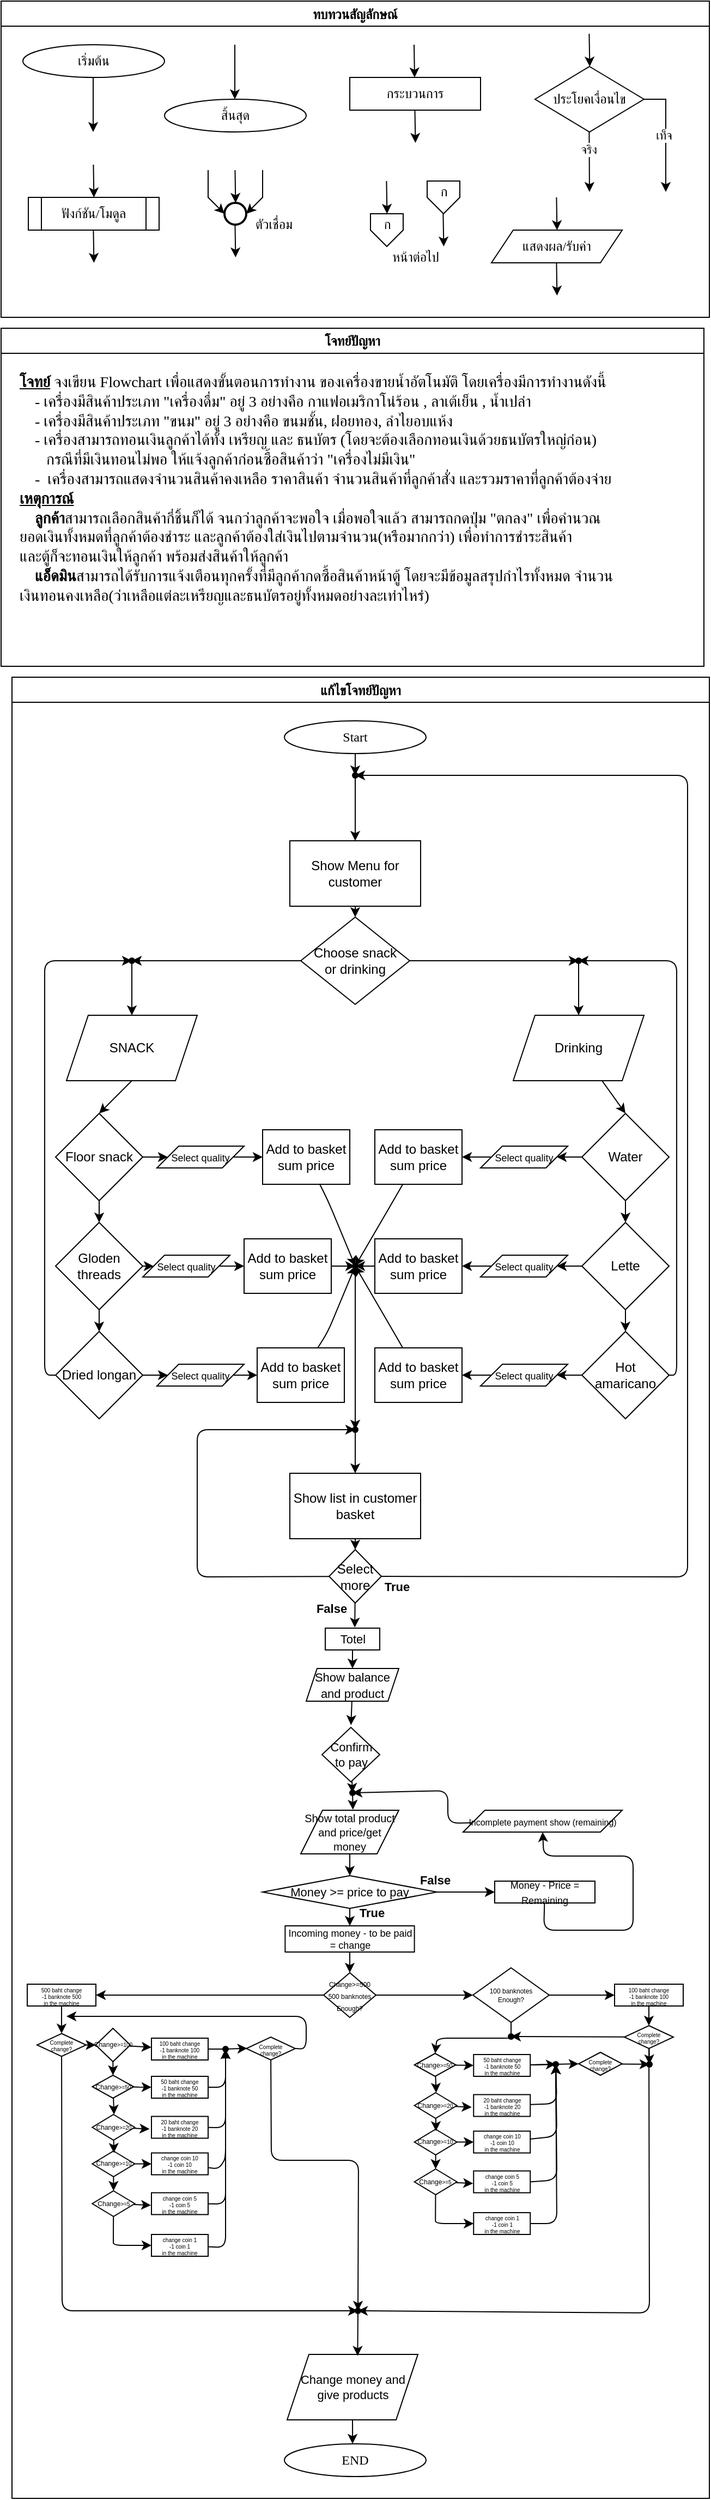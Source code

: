 <mxfile>
    <diagram id="C5RBs43oDa-KdzZeNtuy" name="Page-1">
        <mxGraphModel dx="1793" dy="653" grid="1" gridSize="10" guides="1" tooltips="1" connect="1" arrows="1" fold="1" page="1" pageScale="1" pageWidth="827" pageHeight="1169" math="0" shadow="0">
            <root>
                <mxCell id="WIyWlLk6GJQsqaUBKTNV-0"/>
                <mxCell id="WIyWlLk6GJQsqaUBKTNV-1" parent="WIyWlLk6GJQsqaUBKTNV-0"/>
                <mxCell id="M7CGMbNuYNeq0SnUNNgH-6" value="ทบทวนสัญลักษณ์" style="swimlane;fontFamily=Sarabun;fontSource=https%3A%2F%2Ffonts.googleapis.com%2Fcss%3Ffamily%3DSarabun;" parent="WIyWlLk6GJQsqaUBKTNV-1" vertex="1">
                    <mxGeometry x="-720" y="20" width="650" height="290" as="geometry"/>
                </mxCell>
                <mxCell id="M7CGMbNuYNeq0SnUNNgH-2" value="&lt;font data-font-src=&quot;https://fonts.googleapis.com/css?family=Sarabun&quot; face=&quot;Sarabun&quot;&gt;เริ่มต้น&lt;/font&gt;" style="ellipse;whiteSpace=wrap;html=1;" parent="M7CGMbNuYNeq0SnUNNgH-6" vertex="1">
                    <mxGeometry x="20" y="40" width="130" height="30" as="geometry"/>
                </mxCell>
                <mxCell id="M7CGMbNuYNeq0SnUNNgH-5" value="" style="endArrow=classic;html=1;rounded=0;" parent="M7CGMbNuYNeq0SnUNNgH-6" edge="1">
                    <mxGeometry width="50" height="50" relative="1" as="geometry">
                        <mxPoint x="84.5" y="70" as="sourcePoint"/>
                        <mxPoint x="84.5" y="120" as="targetPoint"/>
                    </mxGeometry>
                </mxCell>
                <mxCell id="M7CGMbNuYNeq0SnUNNgH-3" value="&lt;font face=&quot;Sarabun&quot;&gt;สิ้นสุด&lt;/font&gt;" style="ellipse;whiteSpace=wrap;html=1;" parent="M7CGMbNuYNeq0SnUNNgH-6" vertex="1">
                    <mxGeometry x="150" y="90" width="130" height="30" as="geometry"/>
                </mxCell>
                <mxCell id="M7CGMbNuYNeq0SnUNNgH-4" value="" style="endArrow=classic;html=1;rounded=0;" parent="M7CGMbNuYNeq0SnUNNgH-6" edge="1">
                    <mxGeometry width="50" height="50" relative="1" as="geometry">
                        <mxPoint x="214.5" y="40" as="sourcePoint"/>
                        <mxPoint x="214.5" y="90" as="targetPoint"/>
                    </mxGeometry>
                </mxCell>
                <mxCell id="mvioNwK95yMqdUQ73LqQ-0" value="กระบวนการ" style="rounded=0;whiteSpace=wrap;html=1;fontFamily=Sarabun;fontSource=https%3A%2F%2Ffonts.googleapis.com%2Fcss%3Ffamily%3DSarabun;" parent="M7CGMbNuYNeq0SnUNNgH-6" vertex="1">
                    <mxGeometry x="320" y="70" width="120" height="30" as="geometry"/>
                </mxCell>
                <mxCell id="mvioNwK95yMqdUQ73LqQ-1" value="" style="endArrow=classic;html=1;rounded=0;" parent="M7CGMbNuYNeq0SnUNNgH-6" edge="1">
                    <mxGeometry width="50" height="50" relative="1" as="geometry">
                        <mxPoint x="379" y="40" as="sourcePoint"/>
                        <mxPoint x="379.5" y="70" as="targetPoint"/>
                    </mxGeometry>
                </mxCell>
                <mxCell id="mvioNwK95yMqdUQ73LqQ-2" value="" style="endArrow=classic;html=1;rounded=0;" parent="M7CGMbNuYNeq0SnUNNgH-6" edge="1">
                    <mxGeometry width="50" height="50" relative="1" as="geometry">
                        <mxPoint x="379.75" y="100" as="sourcePoint"/>
                        <mxPoint x="380.25" y="130" as="targetPoint"/>
                    </mxGeometry>
                </mxCell>
                <mxCell id="mvioNwK95yMqdUQ73LqQ-3" value="ประโยคเงื่อนไข" style="rhombus;whiteSpace=wrap;html=1;fontFamily=Sarabun;fontSource=https%3A%2F%2Ffonts.googleapis.com%2Fcss%3Ffamily%3DSarabun;" parent="M7CGMbNuYNeq0SnUNNgH-6" vertex="1">
                    <mxGeometry x="490" y="60" width="100" height="60" as="geometry"/>
                </mxCell>
                <mxCell id="mvioNwK95yMqdUQ73LqQ-4" value="" style="endArrow=classic;html=1;rounded=0;" parent="M7CGMbNuYNeq0SnUNNgH-6" edge="1">
                    <mxGeometry width="50" height="50" relative="1" as="geometry">
                        <mxPoint x="539.71" y="30" as="sourcePoint"/>
                        <mxPoint x="540.21" y="60" as="targetPoint"/>
                    </mxGeometry>
                </mxCell>
                <mxCell id="mvioNwK95yMqdUQ73LqQ-5" value="" style="endArrow=classic;html=1;rounded=0;" parent="M7CGMbNuYNeq0SnUNNgH-6" edge="1">
                    <mxGeometry width="50" height="50" relative="1" as="geometry">
                        <mxPoint x="539.71" y="120" as="sourcePoint"/>
                        <mxPoint x="540" y="175" as="targetPoint"/>
                    </mxGeometry>
                </mxCell>
                <mxCell id="mvioNwK95yMqdUQ73LqQ-7" value="จริง" style="edgeLabel;html=1;align=center;verticalAlign=middle;resizable=0;points=[];fontFamily=Sarabun;fontSource=https%3A%2F%2Ffonts.googleapis.com%2Fcss%3Ffamily%3DSarabun;" parent="mvioNwK95yMqdUQ73LqQ-5" vertex="1" connectable="0">
                    <mxGeometry x="-0.414" y="-1" relative="1" as="geometry">
                        <mxPoint as="offset"/>
                    </mxGeometry>
                </mxCell>
                <mxCell id="mvioNwK95yMqdUQ73LqQ-6" value="" style="endArrow=classic;html=1;rounded=0;exitX=1;exitY=0.5;exitDx=0;exitDy=0;" parent="M7CGMbNuYNeq0SnUNNgH-6" source="mvioNwK95yMqdUQ73LqQ-3" edge="1">
                    <mxGeometry width="50" height="50" relative="1" as="geometry">
                        <mxPoint x="620" y="95" as="sourcePoint"/>
                        <mxPoint x="610" y="175" as="targetPoint"/>
                        <Array as="points">
                            <mxPoint x="610" y="90"/>
                        </Array>
                    </mxGeometry>
                </mxCell>
                <mxCell id="mvioNwK95yMqdUQ73LqQ-8" value="&lt;font data-font-src=&quot;https://fonts.googleapis.com/css?family=Sarabun&quot; face=&quot;Sarabun&quot;&gt;เท็จ&lt;/font&gt;" style="edgeLabel;html=1;align=center;verticalAlign=middle;resizable=0;points=[];" parent="mvioNwK95yMqdUQ73LqQ-6" vertex="1" connectable="0">
                    <mxGeometry x="-0.002" y="-2" relative="1" as="geometry">
                        <mxPoint as="offset"/>
                    </mxGeometry>
                </mxCell>
                <mxCell id="mvioNwK95yMqdUQ73LqQ-9" value="&lt;font data-font-src=&quot;https://fonts.googleapis.com/css?family=Sarabun&quot; face=&quot;Sarabun&quot;&gt;ฟังก์ชัน/โมดูล&lt;/font&gt;" style="shape=process;whiteSpace=wrap;html=1;backgroundOutline=1;" parent="M7CGMbNuYNeq0SnUNNgH-6" vertex="1">
                    <mxGeometry x="25" y="180" width="120" height="30" as="geometry"/>
                </mxCell>
                <mxCell id="mvioNwK95yMqdUQ73LqQ-11" value="" style="endArrow=classic;html=1;rounded=0;" parent="M7CGMbNuYNeq0SnUNNgH-6" edge="1">
                    <mxGeometry width="50" height="50" relative="1" as="geometry">
                        <mxPoint x="84.71" y="150" as="sourcePoint"/>
                        <mxPoint x="85.21" y="180" as="targetPoint"/>
                    </mxGeometry>
                </mxCell>
                <mxCell id="mvioNwK95yMqdUQ73LqQ-12" value="" style="endArrow=classic;html=1;rounded=0;" parent="M7CGMbNuYNeq0SnUNNgH-6" edge="1">
                    <mxGeometry width="50" height="50" relative="1" as="geometry">
                        <mxPoint x="84.71" y="210" as="sourcePoint"/>
                        <mxPoint x="85.21" y="240" as="targetPoint"/>
                    </mxGeometry>
                </mxCell>
                <mxCell id="mvioNwK95yMqdUQ73LqQ-13" value="" style="strokeWidth=2;html=1;shape=mxgraph.flowchart.start_2;whiteSpace=wrap;" parent="M7CGMbNuYNeq0SnUNNgH-6" vertex="1">
                    <mxGeometry x="205" y="185" width="20" height="20" as="geometry"/>
                </mxCell>
                <mxCell id="mvioNwK95yMqdUQ73LqQ-16" value="" style="endArrow=classic;html=1;rounded=0;" parent="M7CGMbNuYNeq0SnUNNgH-6" edge="1">
                    <mxGeometry width="50" height="50" relative="1" as="geometry">
                        <mxPoint x="214.71" y="155" as="sourcePoint"/>
                        <mxPoint x="215.21" y="185" as="targetPoint"/>
                    </mxGeometry>
                </mxCell>
                <mxCell id="mvioNwK95yMqdUQ73LqQ-17" value="" style="endArrow=classic;html=1;rounded=0;entryX=0;entryY=0.5;entryDx=0;entryDy=0;entryPerimeter=0;" parent="M7CGMbNuYNeq0SnUNNgH-6" target="mvioNwK95yMqdUQ73LqQ-13" edge="1">
                    <mxGeometry width="50" height="50" relative="1" as="geometry">
                        <mxPoint x="190.0" y="155" as="sourcePoint"/>
                        <mxPoint x="190.5" y="185" as="targetPoint"/>
                        <Array as="points">
                            <mxPoint x="190" y="180"/>
                        </Array>
                    </mxGeometry>
                </mxCell>
                <mxCell id="mvioNwK95yMqdUQ73LqQ-18" value="" style="endArrow=classic;html=1;rounded=0;entryX=1;entryY=0.5;entryDx=0;entryDy=0;entryPerimeter=0;" parent="M7CGMbNuYNeq0SnUNNgH-6" target="mvioNwK95yMqdUQ73LqQ-13" edge="1">
                    <mxGeometry width="50" height="50" relative="1" as="geometry">
                        <mxPoint x="240.0" y="155" as="sourcePoint"/>
                        <mxPoint x="240.5" y="185" as="targetPoint"/>
                        <Array as="points">
                            <mxPoint x="240" y="180"/>
                        </Array>
                    </mxGeometry>
                </mxCell>
                <mxCell id="mvioNwK95yMqdUQ73LqQ-19" value="" style="endArrow=classic;html=1;rounded=0;" parent="M7CGMbNuYNeq0SnUNNgH-6" edge="1">
                    <mxGeometry width="50" height="50" relative="1" as="geometry">
                        <mxPoint x="214.71" y="205" as="sourcePoint"/>
                        <mxPoint x="215.21" y="235" as="targetPoint"/>
                    </mxGeometry>
                </mxCell>
                <mxCell id="mvioNwK95yMqdUQ73LqQ-20" value="&lt;font data-font-src=&quot;https://fonts.googleapis.com/css?family=Sarabun&quot; face=&quot;Sarabun&quot;&gt;ตัวเชื่อม&lt;/font&gt;" style="text;html=1;align=center;verticalAlign=middle;resizable=0;points=[];autosize=1;strokeColor=none;fillColor=none;" parent="M7CGMbNuYNeq0SnUNNgH-6" vertex="1">
                    <mxGeometry x="220" y="190" width="60" height="30" as="geometry"/>
                </mxCell>
                <mxCell id="mvioNwK95yMqdUQ73LqQ-25" value="" style="endArrow=classic;html=1;rounded=0;" parent="M7CGMbNuYNeq0SnUNNgH-6" edge="1">
                    <mxGeometry width="50" height="50" relative="1" as="geometry">
                        <mxPoint x="353.71" y="165" as="sourcePoint"/>
                        <mxPoint x="354.21" y="195" as="targetPoint"/>
                    </mxGeometry>
                </mxCell>
                <mxCell id="mvioNwK95yMqdUQ73LqQ-21" value="" style="verticalLabelPosition=bottom;verticalAlign=top;html=1;shape=offPageConnector;rounded=0;size=0.5;" parent="M7CGMbNuYNeq0SnUNNgH-6" vertex="1">
                    <mxGeometry x="339" y="195" width="30" height="30" as="geometry"/>
                </mxCell>
                <mxCell id="mvioNwK95yMqdUQ73LqQ-26" value="" style="endArrow=classic;html=1;rounded=0;" parent="M7CGMbNuYNeq0SnUNNgH-6" edge="1">
                    <mxGeometry width="50" height="50" relative="1" as="geometry">
                        <mxPoint x="405.71" y="195" as="sourcePoint"/>
                        <mxPoint x="406.21" y="225" as="targetPoint"/>
                    </mxGeometry>
                </mxCell>
                <mxCell id="mvioNwK95yMqdUQ73LqQ-27" value="" style="verticalLabelPosition=bottom;verticalAlign=top;html=1;shape=offPageConnector;rounded=0;size=0.5;" parent="M7CGMbNuYNeq0SnUNNgH-6" vertex="1">
                    <mxGeometry x="391" y="165" width="30" height="30" as="geometry"/>
                </mxCell>
                <mxCell id="mvioNwK95yMqdUQ73LqQ-28" value="หน้าต่อไป" style="text;html=1;align=center;verticalAlign=middle;resizable=0;points=[];autosize=1;strokeColor=none;fillColor=none;fontFamily=Sarabun;fontSource=https%3A%2F%2Ffonts.googleapis.com%2Fcss%3Ffamily%3DSarabun;" parent="M7CGMbNuYNeq0SnUNNgH-6" vertex="1">
                    <mxGeometry x="345" y="220" width="70" height="30" as="geometry"/>
                </mxCell>
                <mxCell id="mvioNwK95yMqdUQ73LqQ-29" value="ก" style="text;html=1;align=center;verticalAlign=middle;resizable=0;points=[];autosize=1;strokeColor=none;fillColor=none;fontFamily=Sarabun;fontSource=https%3A%2F%2Ffonts.googleapis.com%2Fcss%3Ffamily%3DSarabun;" parent="M7CGMbNuYNeq0SnUNNgH-6" vertex="1">
                    <mxGeometry x="339" y="190" width="30" height="30" as="geometry"/>
                </mxCell>
                <mxCell id="mvioNwK95yMqdUQ73LqQ-30" value="ก" style="text;html=1;align=center;verticalAlign=middle;resizable=0;points=[];autosize=1;strokeColor=none;fillColor=none;fontFamily=Sarabun;fontSource=https%3A%2F%2Ffonts.googleapis.com%2Fcss%3Ffamily%3DSarabun;" parent="M7CGMbNuYNeq0SnUNNgH-6" vertex="1">
                    <mxGeometry x="391" y="160" width="30" height="30" as="geometry"/>
                </mxCell>
                <mxCell id="mvioNwK95yMqdUQ73LqQ-32" value="แสดงผล/รับค่า" style="shape=parallelogram;perimeter=parallelogramPerimeter;whiteSpace=wrap;html=1;fixedSize=1;fontFamily=Sarabun;fontSource=https%3A%2F%2Ffonts.googleapis.com%2Fcss%3Ffamily%3DSarabun;" parent="M7CGMbNuYNeq0SnUNNgH-6" vertex="1">
                    <mxGeometry x="450" y="210" width="120" height="30" as="geometry"/>
                </mxCell>
                <mxCell id="mvioNwK95yMqdUQ73LqQ-33" value="" style="endArrow=classic;html=1;rounded=0;" parent="M7CGMbNuYNeq0SnUNNgH-6" edge="1">
                    <mxGeometry width="50" height="50" relative="1" as="geometry">
                        <mxPoint x="509.71" y="180" as="sourcePoint"/>
                        <mxPoint x="510.21" y="210" as="targetPoint"/>
                    </mxGeometry>
                </mxCell>
                <mxCell id="mvioNwK95yMqdUQ73LqQ-34" value="" style="endArrow=classic;html=1;rounded=0;" parent="M7CGMbNuYNeq0SnUNNgH-6" edge="1">
                    <mxGeometry width="50" height="50" relative="1" as="geometry">
                        <mxPoint x="509.71" y="240" as="sourcePoint"/>
                        <mxPoint x="510.21" y="270" as="targetPoint"/>
                    </mxGeometry>
                </mxCell>
                <mxCell id="mvioNwK95yMqdUQ73LqQ-36" value="แก้ไขโจทย์ปัญหา" style="swimlane;fontFamily=Sarabun;fontSource=https%3A%2F%2Ffonts.googleapis.com%2Fcss%3Ffamily%3DSarabun;" parent="WIyWlLk6GJQsqaUBKTNV-1" vertex="1">
                    <mxGeometry x="-710" y="640" width="640" height="1670" as="geometry">
                        <mxRectangle x="-715" y="650" width="120" height="30" as="alternateBounds"/>
                    </mxGeometry>
                </mxCell>
                <mxCell id="313" style="edgeStyle=none;html=1;fontSize=9;" edge="1" parent="mvioNwK95yMqdUQ73LqQ-36" source="mvioNwK95yMqdUQ73LqQ-35" target="312">
                    <mxGeometry relative="1" as="geometry"/>
                </mxCell>
                <mxCell id="mvioNwK95yMqdUQ73LqQ-35" value="&lt;font data-font-src=&quot;https://fonts.googleapis.com/css?family=Sarabun&quot; face=&quot;Sarabun&quot;&gt;Start&lt;/font&gt;" style="ellipse;whiteSpace=wrap;html=1;" parent="mvioNwK95yMqdUQ73LqQ-36" vertex="1">
                    <mxGeometry x="250" y="40" width="130" height="30" as="geometry"/>
                </mxCell>
                <mxCell id="mvioNwK95yMqdUQ73LqQ-69" value="&lt;font face=&quot;Sarabun&quot;&gt;END&lt;/font&gt;" style="ellipse;whiteSpace=wrap;html=1;" parent="mvioNwK95yMqdUQ73LqQ-36" vertex="1">
                    <mxGeometry x="250" y="1620" width="130" height="30" as="geometry"/>
                </mxCell>
                <mxCell id="23" style="edgeStyle=none;html=1;" parent="mvioNwK95yMqdUQ73LqQ-36" source="0" target="13" edge="1">
                    <mxGeometry relative="1" as="geometry"/>
                </mxCell>
                <mxCell id="0" value="Choose snack&lt;br&gt;or drinking" style="rhombus;whiteSpace=wrap;html=1;" parent="mvioNwK95yMqdUQ73LqQ-36" vertex="1">
                    <mxGeometry x="265" y="220" width="100" height="80" as="geometry"/>
                </mxCell>
                <mxCell id="32" style="edgeStyle=none;html=1;exitX=0.5;exitY=1;exitDx=0;exitDy=0;entryX=0.5;entryY=0;entryDx=0;entryDy=0;" parent="mvioNwK95yMqdUQ73LqQ-36" source="1" target="6" edge="1">
                    <mxGeometry relative="1" as="geometry"/>
                </mxCell>
                <mxCell id="1" value="SNACK" style="shape=parallelogram;perimeter=parallelogramPerimeter;whiteSpace=wrap;html=1;fixedSize=1;" parent="mvioNwK95yMqdUQ73LqQ-36" vertex="1">
                    <mxGeometry x="50" y="310" width="120" height="60" as="geometry"/>
                </mxCell>
                <mxCell id="30" style="edgeStyle=none;html=1;exitX=0.5;exitY=1;exitDx=0;exitDy=0;entryX=0.5;entryY=0;entryDx=0;entryDy=0;" parent="mvioNwK95yMqdUQ73LqQ-36" source="2" target="0" edge="1">
                    <mxGeometry relative="1" as="geometry"/>
                </mxCell>
                <mxCell id="2" value="Show Menu for&lt;br&gt;customer" style="rounded=0;whiteSpace=wrap;html=1;" parent="mvioNwK95yMqdUQ73LqQ-36" vertex="1">
                    <mxGeometry x="255" y="150" width="120" height="60" as="geometry"/>
                </mxCell>
                <mxCell id="67" style="edgeStyle=none;html=1;entryX=0.5;entryY=0;entryDx=0;entryDy=0;" edge="1" parent="mvioNwK95yMqdUQ73LqQ-36" source="3" target="7">
                    <mxGeometry relative="1" as="geometry"/>
                </mxCell>
                <mxCell id="3" value="Drinking" style="shape=parallelogram;perimeter=parallelogramPerimeter;whiteSpace=wrap;html=1;fixedSize=1;" parent="mvioNwK95yMqdUQ73LqQ-36" vertex="1">
                    <mxGeometry x="460" y="310" width="120" height="60" as="geometry"/>
                </mxCell>
                <mxCell id="33" style="edgeStyle=none;html=1;exitX=0.5;exitY=1;exitDx=0;exitDy=0;entryX=0.5;entryY=0;entryDx=0;entryDy=0;" parent="mvioNwK95yMqdUQ73LqQ-36" source="6" target="5" edge="1">
                    <mxGeometry relative="1" as="geometry"/>
                </mxCell>
                <mxCell id="78" style="edgeStyle=none;html=1;entryX=0;entryY=0.5;entryDx=0;entryDy=0;" edge="1" parent="mvioNwK95yMqdUQ73LqQ-36" source="6" target="72">
                    <mxGeometry relative="1" as="geometry"/>
                </mxCell>
                <mxCell id="6" value="Floor snack" style="rhombus;whiteSpace=wrap;html=1;" parent="mvioNwK95yMqdUQ73LqQ-36" vertex="1">
                    <mxGeometry x="40" y="400" width="80" height="80" as="geometry"/>
                </mxCell>
                <mxCell id="34" style="edgeStyle=none;html=1;exitX=0.5;exitY=1;exitDx=0;exitDy=0;entryX=0.5;entryY=0;entryDx=0;entryDy=0;" parent="mvioNwK95yMqdUQ73LqQ-36" source="5" target="4" edge="1">
                    <mxGeometry relative="1" as="geometry"/>
                </mxCell>
                <mxCell id="80" style="edgeStyle=none;html=1;entryX=0;entryY=0.5;entryDx=0;entryDy=0;" edge="1" parent="mvioNwK95yMqdUQ73LqQ-36" source="5" target="74">
                    <mxGeometry relative="1" as="geometry"/>
                </mxCell>
                <mxCell id="5" value="Gloden&lt;br&gt;threads" style="rhombus;whiteSpace=wrap;html=1;" parent="mvioNwK95yMqdUQ73LqQ-36" vertex="1">
                    <mxGeometry x="40" y="500" width="80" height="80" as="geometry"/>
                </mxCell>
                <mxCell id="27" style="edgeStyle=none;html=1;exitX=0;exitY=0.5;exitDx=0;exitDy=0;entryX=0.5;entryY=0;entryDx=0;entryDy=0;entryPerimeter=0;" parent="mvioNwK95yMqdUQ73LqQ-36" source="4" target="11" edge="1">
                    <mxGeometry relative="1" as="geometry">
                        <Array as="points">
                            <mxPoint x="30" y="640"/>
                            <mxPoint x="30" y="260"/>
                        </Array>
                    </mxGeometry>
                </mxCell>
                <mxCell id="88" style="edgeStyle=none;html=1;entryX=0;entryY=0.5;entryDx=0;entryDy=0;" edge="1" parent="mvioNwK95yMqdUQ73LqQ-36" source="4" target="73">
                    <mxGeometry relative="1" as="geometry"/>
                </mxCell>
                <mxCell id="4" value="Dried longan" style="rhombus;whiteSpace=wrap;html=1;" parent="mvioNwK95yMqdUQ73LqQ-36" vertex="1">
                    <mxGeometry x="40" y="600" width="80" height="80" as="geometry"/>
                </mxCell>
                <mxCell id="36" value="" style="edgeStyle=none;html=1;" parent="mvioNwK95yMqdUQ73LqQ-36" source="7" target="8" edge="1">
                    <mxGeometry relative="1" as="geometry"/>
                </mxCell>
                <mxCell id="82" style="edgeStyle=none;html=1;entryX=1;entryY=0.5;entryDx=0;entryDy=0;" edge="1" parent="mvioNwK95yMqdUQ73LqQ-36" source="7" target="77">
                    <mxGeometry relative="1" as="geometry"/>
                </mxCell>
                <mxCell id="7" value="Water" style="rhombus;whiteSpace=wrap;html=1;" parent="mvioNwK95yMqdUQ73LqQ-36" vertex="1">
                    <mxGeometry x="523" y="400" width="80" height="80" as="geometry"/>
                </mxCell>
                <mxCell id="37" value="" style="edgeStyle=none;html=1;" parent="mvioNwK95yMqdUQ73LqQ-36" source="8" target="9" edge="1">
                    <mxGeometry relative="1" as="geometry"/>
                </mxCell>
                <mxCell id="84" style="edgeStyle=none;html=1;entryX=1;entryY=0.5;entryDx=0;entryDy=0;" edge="1" parent="mvioNwK95yMqdUQ73LqQ-36" source="8" target="76">
                    <mxGeometry relative="1" as="geometry"/>
                </mxCell>
                <mxCell id="8" value="Lette" style="rhombus;whiteSpace=wrap;html=1;" parent="mvioNwK95yMqdUQ73LqQ-36" vertex="1">
                    <mxGeometry x="523" y="500" width="80" height="80" as="geometry"/>
                </mxCell>
                <mxCell id="28" style="edgeStyle=none;html=1;exitX=1;exitY=0.5;exitDx=0;exitDy=0;" parent="mvioNwK95yMqdUQ73LqQ-36" source="9" target="13" edge="1">
                    <mxGeometry relative="1" as="geometry">
                        <Array as="points">
                            <mxPoint x="610" y="640"/>
                            <mxPoint x="610" y="600"/>
                            <mxPoint x="610" y="260"/>
                        </Array>
                    </mxGeometry>
                </mxCell>
                <mxCell id="86" style="edgeStyle=none;html=1;" edge="1" parent="mvioNwK95yMqdUQ73LqQ-36" source="9" target="75">
                    <mxGeometry relative="1" as="geometry"/>
                </mxCell>
                <mxCell id="9" value="Hot amaricano" style="rhombus;whiteSpace=wrap;html=1;" parent="mvioNwK95yMqdUQ73LqQ-36" vertex="1">
                    <mxGeometry x="523" y="600" width="80" height="80" as="geometry"/>
                </mxCell>
                <mxCell id="24" style="edgeStyle=none;html=1;entryX=0.5;entryY=0;entryDx=0;entryDy=0;" parent="mvioNwK95yMqdUQ73LqQ-36" source="11" target="1" edge="1">
                    <mxGeometry relative="1" as="geometry"/>
                </mxCell>
                <mxCell id="11" value="" style="shape=waypoint;sketch=0;fillStyle=solid;size=6;pointerEvents=1;points=[];fillColor=none;resizable=0;rotatable=0;perimeter=centerPerimeter;snapToPoint=1;" parent="mvioNwK95yMqdUQ73LqQ-36" vertex="1">
                    <mxGeometry x="100" y="250" width="20" height="20" as="geometry"/>
                </mxCell>
                <mxCell id="12" style="edgeStyle=none;html=1;" parent="mvioNwK95yMqdUQ73LqQ-36" source="11" target="11" edge="1">
                    <mxGeometry relative="1" as="geometry"/>
                </mxCell>
                <mxCell id="25" style="edgeStyle=none;html=1;" parent="mvioNwK95yMqdUQ73LqQ-36" source="13" target="3" edge="1">
                    <mxGeometry relative="1" as="geometry"/>
                </mxCell>
                <mxCell id="13" value="" style="shape=waypoint;sketch=0;fillStyle=solid;size=6;pointerEvents=1;points=[];fillColor=none;resizable=0;rotatable=0;perimeter=centerPerimeter;snapToPoint=1;" parent="mvioNwK95yMqdUQ73LqQ-36" vertex="1">
                    <mxGeometry x="510" y="250" width="20" height="20" as="geometry"/>
                </mxCell>
                <mxCell id="14" style="edgeStyle=none;html=1;exitX=0;exitY=0.5;exitDx=0;exitDy=0;" parent="mvioNwK95yMqdUQ73LqQ-36" source="0" target="11" edge="1">
                    <mxGeometry relative="1" as="geometry">
                        <mxPoint x="120" y="259.69" as="targetPoint"/>
                    </mxGeometry>
                </mxCell>
                <mxCell id="93" style="edgeStyle=none;html=1;fontSize=9;" edge="1" parent="mvioNwK95yMqdUQ73LqQ-36" source="31" target="90">
                    <mxGeometry relative="1" as="geometry"/>
                </mxCell>
                <mxCell id="31" value="" style="shape=waypoint;sketch=0;fillStyle=solid;size=6;pointerEvents=1;points=[];fillColor=none;resizable=0;rotatable=0;perimeter=centerPerimeter;snapToPoint=1;" parent="mvioNwK95yMqdUQ73LqQ-36" vertex="1">
                    <mxGeometry x="305" y="530" width="20" height="20" as="geometry"/>
                </mxCell>
                <mxCell id="47" style="edgeStyle=none;html=1;" parent="mvioNwK95yMqdUQ73LqQ-36" source="38" target="31" edge="1">
                    <mxGeometry relative="1" as="geometry">
                        <Array as="points">
                            <mxPoint x="290" y="480"/>
                        </Array>
                    </mxGeometry>
                </mxCell>
                <mxCell id="38" value="Add to basket&lt;br&gt;sum price" style="rounded=0;whiteSpace=wrap;html=1;" parent="mvioNwK95yMqdUQ73LqQ-36" vertex="1">
                    <mxGeometry x="230" y="415" width="80" height="50" as="geometry"/>
                </mxCell>
                <mxCell id="52" style="edgeStyle=none;html=1;entryX=0.95;entryY=0.347;entryDx=0;entryDy=0;entryPerimeter=0;" parent="mvioNwK95yMqdUQ73LqQ-36" source="40" target="31" edge="1">
                    <mxGeometry relative="1" as="geometry">
                        <Array as="points">
                            <mxPoint x="290" y="600"/>
                        </Array>
                    </mxGeometry>
                </mxCell>
                <mxCell id="40" value="Add to basket&lt;br&gt;sum price" style="rounded=0;whiteSpace=wrap;html=1;" parent="mvioNwK95yMqdUQ73LqQ-36" vertex="1">
                    <mxGeometry x="225" y="615" width="80" height="50" as="geometry"/>
                </mxCell>
                <mxCell id="49" style="edgeStyle=none;html=1;entryX=0.398;entryY=0.588;entryDx=0;entryDy=0;entryPerimeter=0;" parent="mvioNwK95yMqdUQ73LqQ-36" source="39" target="31" edge="1">
                    <mxGeometry relative="1" as="geometry"/>
                </mxCell>
                <mxCell id="39" value="Add to basket&lt;br&gt;sum price" style="rounded=0;whiteSpace=wrap;html=1;" parent="mvioNwK95yMqdUQ73LqQ-36" vertex="1">
                    <mxGeometry x="213" y="515" width="80" height="50" as="geometry"/>
                </mxCell>
                <mxCell id="51" style="edgeStyle=none;html=1;" parent="mvioNwK95yMqdUQ73LqQ-36" source="44" target="31" edge="1">
                    <mxGeometry relative="1" as="geometry">
                        <Array as="points">
                            <mxPoint x="350" y="480"/>
                        </Array>
                    </mxGeometry>
                </mxCell>
                <mxCell id="44" value="Add to basket&lt;br&gt;sum price" style="rounded=0;whiteSpace=wrap;html=1;" parent="mvioNwK95yMqdUQ73LqQ-36" vertex="1">
                    <mxGeometry x="333" y="415" width="80" height="50" as="geometry"/>
                </mxCell>
                <mxCell id="53" style="edgeStyle=none;html=1;entryX=0.984;entryY=0.76;entryDx=0;entryDy=0;entryPerimeter=0;" parent="mvioNwK95yMqdUQ73LqQ-36" source="45" target="31" edge="1">
                    <mxGeometry relative="1" as="geometry">
                        <Array as="points">
                            <mxPoint x="350" y="600"/>
                        </Array>
                    </mxGeometry>
                </mxCell>
                <mxCell id="45" value="Add to basket&lt;br&gt;sum price" style="rounded=0;whiteSpace=wrap;html=1;" parent="mvioNwK95yMqdUQ73LqQ-36" vertex="1">
                    <mxGeometry x="333" y="615" width="80" height="50" as="geometry"/>
                </mxCell>
                <mxCell id="50" style="edgeStyle=none;html=1;entryX=1.053;entryY=0.657;entryDx=0;entryDy=0;entryPerimeter=0;" parent="mvioNwK95yMqdUQ73LqQ-36" source="46" target="31" edge="1">
                    <mxGeometry relative="1" as="geometry"/>
                </mxCell>
                <mxCell id="46" value="Add to basket&lt;br&gt;sum price" style="rounded=0;whiteSpace=wrap;html=1;" parent="mvioNwK95yMqdUQ73LqQ-36" vertex="1">
                    <mxGeometry x="333" y="515" width="80" height="50" as="geometry"/>
                </mxCell>
                <mxCell id="309" style="edgeStyle=none;html=1;fontSize=9;" edge="1" parent="mvioNwK95yMqdUQ73LqQ-36" source="62" target="202">
                    <mxGeometry relative="1" as="geometry"/>
                </mxCell>
                <mxCell id="62" value="Show list in customer basket" style="rounded=0;whiteSpace=wrap;html=1;" parent="mvioNwK95yMqdUQ73LqQ-36" vertex="1">
                    <mxGeometry x="255" y="730" width="120" height="60" as="geometry"/>
                </mxCell>
                <mxCell id="79" style="edgeStyle=none;html=1;" edge="1" parent="mvioNwK95yMqdUQ73LqQ-36" source="72" target="38">
                    <mxGeometry relative="1" as="geometry"/>
                </mxCell>
                <mxCell id="72" value="&lt;font style=&quot;font-size: 9px;&quot;&gt;Select quality&lt;/font&gt;" style="shape=parallelogram;perimeter=parallelogramPerimeter;whiteSpace=wrap;html=1;fixedSize=1;" vertex="1" parent="mvioNwK95yMqdUQ73LqQ-36">
                    <mxGeometry x="133" y="430" width="80" height="20" as="geometry"/>
                </mxCell>
                <mxCell id="81" style="edgeStyle=none;html=1;entryX=0;entryY=0.5;entryDx=0;entryDy=0;" edge="1" parent="mvioNwK95yMqdUQ73LqQ-36" source="74" target="39">
                    <mxGeometry relative="1" as="geometry"/>
                </mxCell>
                <mxCell id="74" value="&lt;span style=&quot;font-size: 9px;&quot;&gt;Select quality&lt;/span&gt;" style="shape=parallelogram;perimeter=parallelogramPerimeter;whiteSpace=wrap;html=1;fixedSize=1;" vertex="1" parent="mvioNwK95yMqdUQ73LqQ-36">
                    <mxGeometry x="120" y="530" width="80" height="20" as="geometry"/>
                </mxCell>
                <mxCell id="89" style="edgeStyle=none;html=1;" edge="1" parent="mvioNwK95yMqdUQ73LqQ-36" source="73" target="40">
                    <mxGeometry relative="1" as="geometry"/>
                </mxCell>
                <mxCell id="73" value="&lt;span style=&quot;font-size: 9px;&quot;&gt;Select quality&lt;/span&gt;" style="shape=parallelogram;perimeter=parallelogramPerimeter;whiteSpace=wrap;html=1;fixedSize=1;" vertex="1" parent="mvioNwK95yMqdUQ73LqQ-36">
                    <mxGeometry x="133" y="630" width="80" height="20" as="geometry"/>
                </mxCell>
                <mxCell id="83" style="edgeStyle=none;html=1;entryX=1;entryY=0.5;entryDx=0;entryDy=0;" edge="1" parent="mvioNwK95yMqdUQ73LqQ-36" source="77" target="44">
                    <mxGeometry relative="1" as="geometry"/>
                </mxCell>
                <mxCell id="77" value="&lt;span style=&quot;font-size: 9px;&quot;&gt;Select quality&lt;/span&gt;" style="shape=parallelogram;perimeter=parallelogramPerimeter;whiteSpace=wrap;html=1;fixedSize=1;" vertex="1" parent="mvioNwK95yMqdUQ73LqQ-36">
                    <mxGeometry x="430" y="430" width="80" height="20" as="geometry"/>
                </mxCell>
                <mxCell id="85" style="edgeStyle=none;html=1;entryX=1;entryY=0.5;entryDx=0;entryDy=0;" edge="1" parent="mvioNwK95yMqdUQ73LqQ-36" source="76" target="46">
                    <mxGeometry relative="1" as="geometry"/>
                </mxCell>
                <mxCell id="76" value="&lt;span style=&quot;font-size: 9px;&quot;&gt;Select quality&lt;/span&gt;" style="shape=parallelogram;perimeter=parallelogramPerimeter;whiteSpace=wrap;html=1;fixedSize=1;" vertex="1" parent="mvioNwK95yMqdUQ73LqQ-36">
                    <mxGeometry x="430" y="530" width="80" height="20" as="geometry"/>
                </mxCell>
                <mxCell id="87" style="edgeStyle=none;html=1;entryX=1;entryY=0.5;entryDx=0;entryDy=0;" edge="1" parent="mvioNwK95yMqdUQ73LqQ-36" source="75" target="45">
                    <mxGeometry relative="1" as="geometry"/>
                </mxCell>
                <mxCell id="75" value="&lt;span style=&quot;font-size: 9px;&quot;&gt;Select quality&lt;/span&gt;" style="shape=parallelogram;perimeter=parallelogramPerimeter;whiteSpace=wrap;html=1;fixedSize=1;" vertex="1" parent="mvioNwK95yMqdUQ73LqQ-36">
                    <mxGeometry x="430" y="630" width="80" height="20" as="geometry"/>
                </mxCell>
                <mxCell id="94" style="edgeStyle=none;html=1;entryX=0.5;entryY=0;entryDx=0;entryDy=0;fontSize=9;" edge="1" parent="mvioNwK95yMqdUQ73LqQ-36" source="90" target="62">
                    <mxGeometry relative="1" as="geometry"/>
                </mxCell>
                <mxCell id="90" value="" style="shape=waypoint;sketch=0;fillStyle=solid;size=6;pointerEvents=1;points=[];fillColor=none;resizable=0;rotatable=0;perimeter=centerPerimeter;snapToPoint=1;fontSize=9;" vertex="1" parent="mvioNwK95yMqdUQ73LqQ-36">
                    <mxGeometry x="305" y="680" width="20" height="20" as="geometry"/>
                </mxCell>
                <mxCell id="202" value="Select&lt;br&gt;more" style="rhombus;whiteSpace=wrap;html=1;" vertex="1" parent="mvioNwK95yMqdUQ73LqQ-36">
                    <mxGeometry x="291" y="800" width="48" height="49" as="geometry"/>
                </mxCell>
                <mxCell id="203" value="&lt;p style=&quot;line-height: 120%; font-size: 11px;&quot;&gt;True&lt;br&gt;&lt;/p&gt;" style="text;strokeColor=none;fillColor=none;html=1;fontSize=24;fontStyle=1;verticalAlign=middle;align=center;" vertex="1" parent="mvioNwK95yMqdUQ73LqQ-36">
                    <mxGeometry x="320" y="819" width="65" height="30" as="geometry"/>
                </mxCell>
                <mxCell id="204" value="&lt;p style=&quot;line-height: 120%; font-size: 11px;&quot;&gt;False&lt;br&gt;&lt;/p&gt;" style="text;strokeColor=none;fillColor=none;html=1;fontSize=24;fontStyle=1;verticalAlign=middle;align=center;" vertex="1" parent="mvioNwK95yMqdUQ73LqQ-36">
                    <mxGeometry x="260" y="839" width="65" height="30" as="geometry"/>
                </mxCell>
                <mxCell id="206" value="Totel" style="rounded=0;whiteSpace=wrap;html=1;fontSize=11;" vertex="1" parent="mvioNwK95yMqdUQ73LqQ-36">
                    <mxGeometry x="287.5" y="872" width="50" height="20" as="geometry"/>
                </mxCell>
                <mxCell id="207" value="Confirm&lt;br&gt;to pay" style="rhombus;whiteSpace=wrap;html=1;fontSize=11;" vertex="1" parent="mvioNwK95yMqdUQ73LqQ-36">
                    <mxGeometry x="284.5" y="963" width="53" height="50" as="geometry"/>
                </mxCell>
                <mxCell id="208" style="edgeStyle=none;html=1;entryX=0.502;entryY=-0.043;entryDx=0;entryDy=0;entryPerimeter=0;fontSize=11;" edge="1" parent="mvioNwK95yMqdUQ73LqQ-36" source="209" target="207">
                    <mxGeometry relative="1" as="geometry"/>
                </mxCell>
                <mxCell id="209" value="&lt;font style=&quot;font-size: 11px;&quot;&gt;Show balance&lt;br&gt;and product&lt;/font&gt;" style="shape=parallelogram;perimeter=parallelogramPerimeter;whiteSpace=wrap;html=1;fixedSize=1;size=10;" vertex="1" parent="mvioNwK95yMqdUQ73LqQ-36">
                    <mxGeometry x="270" y="909" width="85" height="30" as="geometry"/>
                </mxCell>
                <mxCell id="205" style="edgeStyle=none;html=1;entryX=0.5;entryY=0;entryDx=0;entryDy=0;fontSize=11;" edge="1" parent="mvioNwK95yMqdUQ73LqQ-36" source="206" target="209">
                    <mxGeometry relative="1" as="geometry"/>
                </mxCell>
                <mxCell id="210" style="edgeStyle=none;html=1;fontSize=11;entryX=0.84;entryY=1.08;entryDx=0;entryDy=0;entryPerimeter=0;" edge="1" parent="mvioNwK95yMqdUQ73LqQ-36" source="202" target="204">
                    <mxGeometry relative="1" as="geometry">
                        <mxPoint x="1064" y="89" as="targetPoint"/>
                    </mxGeometry>
                </mxCell>
                <mxCell id="211" style="edgeStyle=none;html=1;entryX=0.552;entryY=0;entryDx=0;entryDy=0;entryPerimeter=0;fontSize=11;" edge="1" parent="mvioNwK95yMqdUQ73LqQ-36" source="213">
                    <mxGeometry relative="1" as="geometry">
                        <mxPoint x="309.984" y="1079" as="targetPoint"/>
                    </mxGeometry>
                </mxCell>
                <mxCell id="213" value="&lt;font style=&quot;font-size: 10px;&quot;&gt;Show total product and price/get money&lt;/font&gt;" style="shape=parallelogram;perimeter=parallelogramPerimeter;whiteSpace=wrap;html=1;fixedSize=1;fontSize=11;" vertex="1" parent="mvioNwK95yMqdUQ73LqQ-36">
                    <mxGeometry x="265" y="1039" width="90" height="40" as="geometry"/>
                </mxCell>
                <mxCell id="214" style="edgeStyle=none;html=1;entryX=0.5;entryY=0;entryDx=0;entryDy=0;fontSize=6;" edge="1" parent="mvioNwK95yMqdUQ73LqQ-36" source="215">
                    <mxGeometry relative="1" as="geometry">
                        <mxPoint x="310" y="1145" as="targetPoint"/>
                    </mxGeometry>
                </mxCell>
                <mxCell id="215" value="Money &amp;gt;= price to pay" style="rhombus;whiteSpace=wrap;html=1;fontSize=11;" vertex="1" parent="mvioNwK95yMqdUQ73LqQ-36">
                    <mxGeometry x="230" y="1099" width="160" height="30" as="geometry"/>
                </mxCell>
                <mxCell id="212" style="edgeStyle=none;html=1;entryX=0.5;entryY=0;entryDx=0;entryDy=0;fontSize=11;" edge="1" parent="mvioNwK95yMqdUQ73LqQ-36" source="213" target="215">
                    <mxGeometry relative="1" as="geometry"/>
                </mxCell>
                <mxCell id="216" value="&lt;font style=&quot;font-size: 9px;&quot;&gt;Money - Price = Remaining&lt;/font&gt;" style="rounded=0;whiteSpace=wrap;html=1;fontSize=11;" vertex="1" parent="mvioNwK95yMqdUQ73LqQ-36">
                    <mxGeometry x="443" y="1104" width="92" height="20" as="geometry"/>
                </mxCell>
                <mxCell id="217" style="edgeStyle=none;html=1;entryX=0.532;entryY=-0.013;entryDx=0;entryDy=0;entryPerimeter=0;fontSize=11;" edge="1" parent="mvioNwK95yMqdUQ73LqQ-36" source="218" target="213">
                    <mxGeometry relative="1" as="geometry"/>
                </mxCell>
                <mxCell id="218" value="" style="shape=waypoint;sketch=0;fillStyle=solid;size=6;pointerEvents=1;points=[];fillColor=none;resizable=0;rotatable=0;perimeter=centerPerimeter;snapToPoint=1;fontSize=11;" vertex="1" parent="mvioNwK95yMqdUQ73LqQ-36">
                    <mxGeometry x="302.5" y="1013" width="20" height="20" as="geometry"/>
                </mxCell>
                <mxCell id="219" style="edgeStyle=none;html=1;fontSize=11;" edge="1" parent="mvioNwK95yMqdUQ73LqQ-36" source="207" target="218">
                    <mxGeometry relative="1" as="geometry">
                        <mxPoint x="1058" y="199" as="targetPoint"/>
                    </mxGeometry>
                </mxCell>
                <mxCell id="220" style="edgeStyle=none;html=1;fontSize=11;" edge="1" parent="mvioNwK95yMqdUQ73LqQ-36" source="221" target="218">
                    <mxGeometry relative="1" as="geometry">
                        <Array as="points">
                            <mxPoint x="400" y="1051"/>
                            <mxPoint x="400" y="1021"/>
                        </Array>
                    </mxGeometry>
                </mxCell>
                <mxCell id="221" value="&lt;font style=&quot;font-size: 8px;&quot;&gt;Incomplete payment show (remaining)&lt;/font&gt;" style="shape=parallelogram;perimeter=parallelogramPerimeter;whiteSpace=wrap;html=1;fixedSize=1;fontSize=11;" vertex="1" parent="mvioNwK95yMqdUQ73LqQ-36">
                    <mxGeometry x="414" y="1039" width="146" height="20" as="geometry"/>
                </mxCell>
                <mxCell id="222" style="edgeStyle=none;html=1;fontSize=11;entryX=0;entryY=0.5;entryDx=0;entryDy=0;" edge="1" parent="mvioNwK95yMqdUQ73LqQ-36" source="215" target="216">
                    <mxGeometry relative="1" as="geometry">
                        <mxPoint x="1178" y="294" as="targetPoint"/>
                    </mxGeometry>
                </mxCell>
                <mxCell id="223" style="edgeStyle=none;html=1;fontSize=11;entryX=0.5;entryY=1;entryDx=0;entryDy=0;" edge="1" parent="mvioNwK95yMqdUQ73LqQ-36" source="216" target="221">
                    <mxGeometry relative="1" as="geometry">
                        <mxPoint x="1239" y="339" as="targetPoint"/>
                        <Array as="points">
                            <mxPoint x="488" y="1149"/>
                            <mxPoint x="570" y="1149"/>
                            <mxPoint x="570" y="1081"/>
                            <mxPoint x="488" y="1081"/>
                        </Array>
                    </mxGeometry>
                </mxCell>
                <mxCell id="225" value="&lt;font style=&quot;font-size: 9px;&quot;&gt;Incoming money - to be paid = change&lt;/font&gt;" style="rounded=0;whiteSpace=wrap;html=1;fontSize=6;" vertex="1" parent="mvioNwK95yMqdUQ73LqQ-36">
                    <mxGeometry x="250.68" y="1145" width="118.63" height="24" as="geometry"/>
                </mxCell>
                <mxCell id="226" value="&lt;font style=&quot;font-size: 6px;&quot;&gt;Change&amp;gt;=500&lt;br&gt;500 banknotes&lt;br&gt;Enough?&lt;/font&gt;" style="rhombus;whiteSpace=wrap;html=1;fontSize=9;" vertex="1" parent="mvioNwK95yMqdUQ73LqQ-36">
                    <mxGeometry x="286" y="1188" width="48" height="41" as="geometry"/>
                </mxCell>
                <mxCell id="224" style="edgeStyle=none;html=1;entryX=0.5;entryY=0;entryDx=0;entryDy=0;fontSize=9;" edge="1" parent="mvioNwK95yMqdUQ73LqQ-36" source="225" target="226">
                    <mxGeometry relative="1" as="geometry"/>
                </mxCell>
                <mxCell id="227" value="&lt;p style=&quot;line-height: 120%; font-size: 11px;&quot;&gt;True&lt;br&gt;&lt;/p&gt;" style="text;strokeColor=none;fillColor=none;html=1;fontSize=24;fontStyle=1;verticalAlign=middle;align=center;" vertex="1" parent="mvioNwK95yMqdUQ73LqQ-36">
                    <mxGeometry x="297.5" y="1118" width="65" height="30" as="geometry"/>
                </mxCell>
                <mxCell id="228" value="&lt;p style=&quot;line-height: 120%; font-size: 11px;&quot;&gt;False&lt;br&gt;&lt;/p&gt;" style="text;strokeColor=none;fillColor=none;html=1;fontSize=24;fontStyle=1;verticalAlign=middle;align=center;" vertex="1" parent="mvioNwK95yMqdUQ73LqQ-36">
                    <mxGeometry x="355" y="1088" width="65" height="30" as="geometry"/>
                </mxCell>
                <mxCell id="229" value="500 baht change &lt;br&gt;-1 banknote 500 &lt;br&gt;in the machine" style="rounded=0;whiteSpace=wrap;html=1;fontSize=5;" vertex="1" parent="mvioNwK95yMqdUQ73LqQ-36">
                    <mxGeometry x="14" y="1198.5" width="63" height="20" as="geometry"/>
                </mxCell>
                <mxCell id="231" value="Complete &lt;br&gt;change?" style="rhombus;whiteSpace=wrap;html=1;fontSize=5;" vertex="1" parent="mvioNwK95yMqdUQ73LqQ-36">
                    <mxGeometry x="23" y="1243.75" width="45" height="21" as="geometry"/>
                </mxCell>
                <mxCell id="232" style="edgeStyle=none;html=1;fontSize=5;entryX=0.5;entryY=0;entryDx=0;entryDy=0;" edge="1" parent="mvioNwK95yMqdUQ73LqQ-36" source="229" target="231">
                    <mxGeometry relative="1" as="geometry">
                        <mxPoint x="878" y="428" as="targetPoint"/>
                    </mxGeometry>
                </mxCell>
                <mxCell id="233" style="edgeStyle=none;html=1;fontSize=5;entryX=1;entryY=0.5;entryDx=0;entryDy=0;" edge="1" parent="mvioNwK95yMqdUQ73LqQ-36" source="226" target="229">
                    <mxGeometry relative="1" as="geometry">
                        <mxPoint x="970" y="388.5" as="targetPoint"/>
                    </mxGeometry>
                </mxCell>
                <mxCell id="316" style="edgeStyle=none;html=1;fontSize=10;" edge="1" parent="mvioNwK95yMqdUQ73LqQ-36" source="236" target="238">
                    <mxGeometry relative="1" as="geometry"/>
                </mxCell>
                <mxCell id="236" value="&lt;span style=&quot;font-size: 6px;&quot;&gt;Change&lt;/span&gt;&amp;gt;=100" style="rhombus;whiteSpace=wrap;html=1;fontSize=5;" vertex="1" parent="mvioNwK95yMqdUQ73LqQ-36">
                    <mxGeometry x="76.77" y="1239" width="31.82" height="30.5" as="geometry"/>
                </mxCell>
                <mxCell id="238" value="100 baht change&lt;br&gt;-1 banknote 100&lt;br&gt;in the machine" style="rounded=0;whiteSpace=wrap;html=1;fontSize=5;" vertex="1" parent="mvioNwK95yMqdUQ73LqQ-36">
                    <mxGeometry x="128" y="1248" width="52" height="20" as="geometry"/>
                </mxCell>
                <mxCell id="240" value="&lt;span style=&quot;font-size: 6px;&quot;&gt;Change&lt;/span&gt;&amp;gt;=50&lt;span style=&quot;color: rgba(0, 0, 0, 0); font-family: monospace; font-size: 0px; text-align: start;&quot;&gt;%3CmxGraphModel%3E%3Croot%3E%3CmxCell%20id%3D%220%22%2F%3E%3CmxCell%20id%3D%221%22%20parent%3D%220%22%2F%3E%3CmxCell%20id%3D%222%22%20value%3D%22%E0%B8%97%E0%B8%AD%E0%B8%99%26amp%3Bgt%3B100%22%20style%3D%22rhombus%3BwhiteSpace%3Dwrap%3Bhtml%3D1%3BfontSize%3D5%3B%22%20vertex%3D%221%22%20parent%3D%221%22%3E%3CmxGeometry%20x%3D%22-530%22%20y%3D%221629%22%20width%3D%2250%22%20height%3D%2243.5%22%20as%3D%22geometry%22%2F%3E%3C%2FmxCell%3E%3C%2Froot%3E%3C%2FmxGraphModel%3E&lt;/span&gt;" style="rhombus;whiteSpace=wrap;html=1;fontSize=5;" vertex="1" parent="mvioNwK95yMqdUQ73LqQ-36">
                    <mxGeometry x="73.68" y="1282" width="38" height="21" as="geometry"/>
                </mxCell>
                <mxCell id="235" style="edgeStyle=none;html=1;fontSize=5;entryX=0.5;entryY=0;entryDx=0;entryDy=0;" edge="1" parent="mvioNwK95yMqdUQ73LqQ-36" source="236" target="240">
                    <mxGeometry relative="1" as="geometry">
                        <mxPoint x="843" y="468" as="targetPoint"/>
                    </mxGeometry>
                </mxCell>
                <mxCell id="242" value="&lt;span style=&quot;font-size: 6px;&quot;&gt;Change&lt;/span&gt;&amp;gt;=20" style="rhombus;whiteSpace=wrap;html=1;fontSize=5;" vertex="1" parent="mvioNwK95yMqdUQ73LqQ-36">
                    <mxGeometry x="73.68" y="1318" width="39" height="23.5" as="geometry"/>
                </mxCell>
                <mxCell id="244" value="50 baht&amp;nbsp;change&lt;br&gt;-1 banknote 50&lt;br&gt;in the machine" style="rounded=0;whiteSpace=wrap;html=1;fontSize=5;" vertex="1" parent="mvioNwK95yMqdUQ73LqQ-36">
                    <mxGeometry x="128" y="1283" width="52" height="20" as="geometry"/>
                </mxCell>
                <mxCell id="239" style="edgeStyle=none;html=1;fontSize=5;entryX=0;entryY=0.5;entryDx=0;entryDy=0;" edge="1" parent="mvioNwK95yMqdUQ73LqQ-36" source="240" target="244">
                    <mxGeometry relative="1" as="geometry">
                        <mxPoint x="870" y="478" as="targetPoint"/>
                    </mxGeometry>
                </mxCell>
                <mxCell id="246" value="Complete&lt;br&gt;change?" style="rhombus;whiteSpace=wrap;html=1;fontSize=5;" vertex="1" parent="mvioNwK95yMqdUQ73LqQ-36">
                    <mxGeometry x="215" y="1247" width="45" height="21" as="geometry"/>
                </mxCell>
                <mxCell id="247" style="edgeStyle=none;html=1;fontSize=5;entryX=0;entryY=0.5;entryDx=0;entryDy=0;" edge="1" parent="mvioNwK95yMqdUQ73LqQ-36" source="231" target="236">
                    <mxGeometry relative="1" as="geometry">
                        <mxPoint x="830" y="439" as="targetPoint"/>
                    </mxGeometry>
                </mxCell>
                <mxCell id="248" style="edgeStyle=none;html=1;fontSize=5;" edge="1" parent="mvioNwK95yMqdUQ73LqQ-36" source="240" target="242">
                    <mxGeometry relative="1" as="geometry">
                        <mxPoint x="870" y="498" as="targetPoint"/>
                        <Array as="points">
                            <mxPoint x="93.68" y="1318"/>
                        </Array>
                    </mxGeometry>
                </mxCell>
                <mxCell id="251" value="&lt;span style=&quot;font-size: 6px;&quot;&gt;Change&lt;/span&gt;&amp;gt;=10" style="rhombus;whiteSpace=wrap;html=1;fontSize=5;" vertex="1" parent="mvioNwK95yMqdUQ73LqQ-36">
                    <mxGeometry x="73.68" y="1351.5" width="39" height="23.5" as="geometry"/>
                </mxCell>
                <mxCell id="252" style="edgeStyle=none;html=1;fontSize=5;entryX=0.508;entryY=0.073;entryDx=0;entryDy=0;entryPerimeter=0;" edge="1" parent="mvioNwK95yMqdUQ73LqQ-36" source="242" target="251">
                    <mxGeometry relative="1" as="geometry">
                        <mxPoint x="843.18" y="528" as="targetPoint"/>
                    </mxGeometry>
                </mxCell>
                <mxCell id="255" value="&lt;span style=&quot;font-size: 6px;&quot;&gt;Change&lt;/span&gt;&amp;gt;=5" style="rhombus;whiteSpace=wrap;html=1;fontSize=5;" vertex="1" parent="mvioNwK95yMqdUQ73LqQ-36">
                    <mxGeometry x="73.68" y="1388" width="39" height="23.5" as="geometry"/>
                </mxCell>
                <mxCell id="249" style="edgeStyle=none;html=1;entryX=0.5;entryY=0;entryDx=0;entryDy=0;fontSize=5;" edge="1" parent="mvioNwK95yMqdUQ73LqQ-36" source="251" target="255">
                    <mxGeometry relative="1" as="geometry"/>
                </mxCell>
                <mxCell id="319" style="edgeStyle=none;html=1;entryX=0.483;entryY=0.083;entryDx=0;entryDy=0;entryPerimeter=0;fontSize=10;" edge="1" parent="mvioNwK95yMqdUQ73LqQ-36" source="256" target="263">
                    <mxGeometry relative="1" as="geometry">
                        <Array as="points">
                            <mxPoint x="196" y="1330"/>
                        </Array>
                    </mxGeometry>
                </mxCell>
                <mxCell id="256" value="20 baht&amp;nbsp;change&lt;br&gt;-1 banknote 20&lt;br&gt;in the machine" style="rounded=0;whiteSpace=wrap;html=1;fontSize=5;" vertex="1" parent="mvioNwK95yMqdUQ73LqQ-36">
                    <mxGeometry x="128" y="1319.75" width="52" height="20" as="geometry"/>
                </mxCell>
                <mxCell id="241" style="edgeStyle=none;html=1;entryX=-0.035;entryY=0.577;entryDx=0;entryDy=0;entryPerimeter=0;fontSize=5;" edge="1" parent="mvioNwK95yMqdUQ73LqQ-36" source="242" target="256">
                    <mxGeometry relative="1" as="geometry"/>
                </mxCell>
                <mxCell id="257" value="change coin 10 &lt;br&gt;-1 coin 10 &lt;br&gt;in the machine" style="rounded=0;whiteSpace=wrap;html=1;fontSize=5;" vertex="1" parent="mvioNwK95yMqdUQ73LqQ-36">
                    <mxGeometry x="128" y="1353.25" width="52" height="20" as="geometry"/>
                </mxCell>
                <mxCell id="250" style="edgeStyle=none;html=1;entryX=0;entryY=0.5;entryDx=0;entryDy=0;fontSize=5;" edge="1" parent="mvioNwK95yMqdUQ73LqQ-36" source="251" target="257">
                    <mxGeometry relative="1" as="geometry"/>
                </mxCell>
                <mxCell id="259" value="change coin 5&lt;br&gt;-1 coin 5&lt;br&gt;in the machine" style="rounded=0;whiteSpace=wrap;html=1;fontSize=5;" vertex="1" parent="mvioNwK95yMqdUQ73LqQ-36">
                    <mxGeometry x="128" y="1389.75" width="52" height="20" as="geometry"/>
                </mxCell>
                <mxCell id="254" style="edgeStyle=none;html=1;entryX=-0.009;entryY=0.572;entryDx=0;entryDy=0;entryPerimeter=0;fontSize=5;" edge="1" parent="mvioNwK95yMqdUQ73LqQ-36" source="255" target="259">
                    <mxGeometry relative="1" as="geometry"/>
                </mxCell>
                <mxCell id="318" style="edgeStyle=none;html=1;fontSize=10;" edge="1" parent="mvioNwK95yMqdUQ73LqQ-36" source="261" target="263">
                    <mxGeometry relative="1" as="geometry">
                        <Array as="points">
                            <mxPoint x="196" y="1440"/>
                        </Array>
                    </mxGeometry>
                </mxCell>
                <mxCell id="261" value="change coin 1&lt;br&gt;-1 coin 1&lt;br&gt;in the machine" style="rounded=0;whiteSpace=wrap;html=1;fontSize=5;" vertex="1" parent="mvioNwK95yMqdUQ73LqQ-36">
                    <mxGeometry x="128" y="1428" width="52" height="20" as="geometry"/>
                </mxCell>
                <mxCell id="253" style="edgeStyle=none;html=1;entryX=0;entryY=0.5;entryDx=0;entryDy=0;fontSize=5;" edge="1" parent="mvioNwK95yMqdUQ73LqQ-36" source="255" target="261">
                    <mxGeometry relative="1" as="geometry">
                        <mxPoint x="843.18" y="608.0" as="targetPoint"/>
                        <Array as="points">
                            <mxPoint x="93" y="1428"/>
                            <mxPoint x="93" y="1438"/>
                        </Array>
                    </mxGeometry>
                </mxCell>
                <mxCell id="262" style="edgeStyle=none;html=1;fontSize=5;exitX=1;exitY=0.5;exitDx=0;exitDy=0;" edge="1" parent="mvioNwK95yMqdUQ73LqQ-36" source="246">
                    <mxGeometry relative="1" as="geometry">
                        <mxPoint x="1027.452" y="420.417" as="sourcePoint"/>
                        <mxPoint x="50.0" y="1228" as="targetPoint"/>
                        <Array as="points">
                            <mxPoint x="270" y="1258"/>
                            <mxPoint x="270" y="1228"/>
                        </Array>
                    </mxGeometry>
                </mxCell>
                <mxCell id="263" value="" style="shape=waypoint;sketch=0;fillStyle=solid;size=6;pointerEvents=1;points=[];fillColor=none;resizable=0;rotatable=0;perimeter=centerPerimeter;snapToPoint=1;fontSize=5;" vertex="1" parent="mvioNwK95yMqdUQ73LqQ-36">
                    <mxGeometry x="186" y="1248" width="20" height="20" as="geometry"/>
                </mxCell>
                <mxCell id="243" style="edgeStyle=none;html=1;strokeColor=default;fontSize=5;endArrow=blockThin;endFill=1;" edge="1" parent="mvioNwK95yMqdUQ73LqQ-36" source="244" target="263">
                    <mxGeometry relative="1" as="geometry">
                        <Array as="points">
                            <mxPoint x="196" y="1293"/>
                        </Array>
                    </mxGeometry>
                </mxCell>
                <mxCell id="264" value="" style="edgeStyle=none;html=1;fontSize=5;entryDx=0;entryDy=0;entryPerimeter=0;endArrow=none;" edge="1" parent="mvioNwK95yMqdUQ73LqQ-36" source="238" target="263">
                    <mxGeometry relative="1" as="geometry">
                        <mxPoint x="270" y="1108.719" as="sourcePoint"/>
                        <mxPoint x="305.9" y="1108.332" as="targetPoint"/>
                    </mxGeometry>
                </mxCell>
                <mxCell id="237" style="edgeStyle=none;html=1;fontSize=5;entryX=0.02;entryY=0.492;entryDx=0;entryDy=0;entryPerimeter=0;startArrow=none;" edge="1" parent="mvioNwK95yMqdUQ73LqQ-36" source="263" target="246">
                    <mxGeometry relative="1" as="geometry">
                        <mxPoint x="940" y="438" as="targetPoint"/>
                    </mxGeometry>
                </mxCell>
                <mxCell id="258" style="edgeStyle=none;html=1;strokeColor=default;fontSize=5;endArrow=none;endFill=0;" edge="1" parent="mvioNwK95yMqdUQ73LqQ-36" source="259" target="263">
                    <mxGeometry relative="1" as="geometry">
                        <Array as="points">
                            <mxPoint x="196" y="1400"/>
                            <mxPoint x="196" y="1338"/>
                        </Array>
                    </mxGeometry>
                </mxCell>
                <mxCell id="266" style="edgeStyle=none;html=1;strokeColor=default;fontSize=5;endArrow=none;endFill=0;" edge="1" parent="mvioNwK95yMqdUQ73LqQ-36" source="257" target="263">
                    <mxGeometry relative="1" as="geometry">
                        <mxPoint x="950" y="438" as="targetPoint"/>
                        <Array as="points">
                            <mxPoint x="190" y="1368"/>
                            <mxPoint x="196" y="1358"/>
                        </Array>
                    </mxGeometry>
                </mxCell>
                <mxCell id="268" value="100 baht change &lt;br&gt;-1 banknote 100&lt;br&gt;in the machine" style="rounded=0;whiteSpace=wrap;html=1;fontSize=5;" vertex="1" parent="mvioNwK95yMqdUQ73LqQ-36">
                    <mxGeometry x="553" y="1198.5" width="63" height="20" as="geometry"/>
                </mxCell>
                <mxCell id="269" style="edgeStyle=none;html=1;entryX=0;entryY=0.5;entryDx=0;entryDy=0;strokeColor=default;fontSize=5;endArrow=classic;endFill=1;" edge="1" parent="mvioNwK95yMqdUQ73LqQ-36" source="271" target="268">
                    <mxGeometry relative="1" as="geometry"/>
                </mxCell>
                <mxCell id="271" value="&lt;span style=&quot;font-size: 6px;&quot;&gt;100 banknotes&lt;/span&gt;&lt;br style=&quot;font-size: 6px;&quot;&gt;&lt;span style=&quot;font-size: 6px;&quot;&gt;Enough?&lt;/span&gt;" style="rhombus;whiteSpace=wrap;html=1;fontSize=5;" vertex="1" parent="mvioNwK95yMqdUQ73LqQ-36">
                    <mxGeometry x="423" y="1183.5" width="70" height="50" as="geometry"/>
                </mxCell>
                <mxCell id="272" style="edgeStyle=none;html=1;strokeColor=default;fontSize=5;endArrow=classic;endFill=1;entryX=0;entryY=0.5;entryDx=0;entryDy=0;" edge="1" parent="mvioNwK95yMqdUQ73LqQ-36" source="226" target="271">
                    <mxGeometry relative="1" as="geometry">
                        <mxPoint x="1170" y="388" as="targetPoint"/>
                    </mxGeometry>
                </mxCell>
                <mxCell id="273" value="&lt;span style=&quot;font-size: 6px;&quot;&gt;Change&lt;/span&gt;&amp;gt;=50&lt;span style=&quot;color: rgba(0, 0, 0, 0); font-family: monospace; font-size: 0px; text-align: start;&quot;&gt;%3CmxGraphModel%3E%3Croot%3E%3CmxCell%20id%3D%220%22%2F%3E%3CmxCell%20id%3D%221%22%20parent%3D%220%22%2F%3E%3CmxCell%20id%3D%222%22%20value%3D%22%E0%B8%97%E0%B8%AD%E0%B8%99%26amp%3Bgt%3B100%22%20style%3D%22rhombus%3BwhiteSpace%3Dwrap%3Bhtml%3D1%3BfontSize%3D5%3B%22%20vertex%3D%221%22%20parent%3D%221%22%3E%3CmxGeometry%20x%3D%22-530%22%20y%3D%221629%22%20width%3D%2250%22%20height%3D%2243.5%22%20as%3D%22geometry%22%2F%3E%3C%2FmxCell%3E%3C%2Froot%3E%3C%2FmxGraphModel%3E&lt;/span&gt;" style="rhombus;whiteSpace=wrap;html=1;fontSize=5;" vertex="1" parent="mvioNwK95yMqdUQ73LqQ-36">
                    <mxGeometry x="369.31" y="1262" width="38" height="21" as="geometry"/>
                </mxCell>
                <mxCell id="274" value="&lt;span style=&quot;font-size: 6px;&quot;&gt;Change&lt;/span&gt;&amp;gt;=20" style="rhombus;whiteSpace=wrap;html=1;fontSize=5;" vertex="1" parent="mvioNwK95yMqdUQ73LqQ-36">
                    <mxGeometry x="369.31" y="1298" width="39" height="23.5" as="geometry"/>
                </mxCell>
                <mxCell id="277" value="50 baht&amp;nbsp;change &lt;br&gt;-1 banknote 50&lt;br&gt;in the machine" style="rounded=0;whiteSpace=wrap;html=1;fontSize=5;" vertex="1" parent="mvioNwK95yMqdUQ73LqQ-36">
                    <mxGeometry x="423.63" y="1263" width="52" height="20" as="geometry"/>
                </mxCell>
                <mxCell id="278" style="edgeStyle=none;html=1;fontSize=5;entryX=0;entryY=0.5;entryDx=0;entryDy=0;" edge="1" parent="mvioNwK95yMqdUQ73LqQ-36" source="273" target="277">
                    <mxGeometry relative="1" as="geometry">
                        <mxPoint x="1825.63" y="-213" as="targetPoint"/>
                    </mxGeometry>
                </mxCell>
                <mxCell id="279" style="edgeStyle=none;html=1;fontSize=5;" edge="1" parent="mvioNwK95yMqdUQ73LqQ-36" source="273" target="274">
                    <mxGeometry relative="1" as="geometry">
                        <mxPoint x="1825.63" y="-193" as="targetPoint"/>
                        <Array as="points">
                            <mxPoint x="389.31" y="1298"/>
                        </Array>
                    </mxGeometry>
                </mxCell>
                <mxCell id="280" value="&lt;span style=&quot;font-size: 6px;&quot;&gt;Change&lt;/span&gt;&amp;gt;=10" style="rhombus;whiteSpace=wrap;html=1;fontSize=5;" vertex="1" parent="mvioNwK95yMqdUQ73LqQ-36">
                    <mxGeometry x="369.31" y="1331.5" width="39" height="23.5" as="geometry"/>
                </mxCell>
                <mxCell id="281" style="edgeStyle=none;html=1;fontSize=5;entryX=0.508;entryY=0.073;entryDx=0;entryDy=0;entryPerimeter=0;" edge="1" parent="mvioNwK95yMqdUQ73LqQ-36" source="274" target="280">
                    <mxGeometry relative="1" as="geometry">
                        <mxPoint x="1798.81" y="-163" as="targetPoint"/>
                    </mxGeometry>
                </mxCell>
                <mxCell id="282" value="&lt;span style=&quot;font-size: 6px;&quot;&gt;Change&lt;/span&gt;&amp;gt;=5" style="rhombus;whiteSpace=wrap;html=1;fontSize=5;" vertex="1" parent="mvioNwK95yMqdUQ73LqQ-36">
                    <mxGeometry x="369.31" y="1368" width="39" height="23.5" as="geometry"/>
                </mxCell>
                <mxCell id="283" style="edgeStyle=none;html=1;entryX=0.5;entryY=0;entryDx=0;entryDy=0;fontSize=5;" edge="1" parent="mvioNwK95yMqdUQ73LqQ-36" source="280" target="282">
                    <mxGeometry relative="1" as="geometry"/>
                </mxCell>
                <mxCell id="284" value="20 baht&amp;nbsp;change &lt;br&gt;-1 banknote 20&lt;br&gt;in the machine" style="rounded=0;whiteSpace=wrap;html=1;fontSize=5;" vertex="1" parent="mvioNwK95yMqdUQ73LqQ-36">
                    <mxGeometry x="423.63" y="1299.75" width="52" height="20" as="geometry"/>
                </mxCell>
                <mxCell id="285" style="edgeStyle=none;html=1;entryX=-0.035;entryY=0.577;entryDx=0;entryDy=0;entryPerimeter=0;fontSize=5;" edge="1" parent="mvioNwK95yMqdUQ73LqQ-36" source="274" target="284">
                    <mxGeometry relative="1" as="geometry"/>
                </mxCell>
                <mxCell id="287" value="change coin 10&lt;br&gt;-1 coin 10&lt;br&gt;in the machine" style="rounded=0;whiteSpace=wrap;html=1;fontSize=5;" vertex="1" parent="mvioNwK95yMqdUQ73LqQ-36">
                    <mxGeometry x="423.63" y="1333.25" width="52" height="20" as="geometry"/>
                </mxCell>
                <mxCell id="288" style="edgeStyle=none;html=1;entryX=0;entryY=0.5;entryDx=0;entryDy=0;fontSize=5;" edge="1" parent="mvioNwK95yMqdUQ73LqQ-36" source="280" target="287">
                    <mxGeometry relative="1" as="geometry"/>
                </mxCell>
                <mxCell id="290" value="change coin 5&lt;br&gt;-1 coin 5&lt;br&gt;in the machine" style="rounded=0;whiteSpace=wrap;html=1;fontSize=5;" vertex="1" parent="mvioNwK95yMqdUQ73LqQ-36">
                    <mxGeometry x="423.63" y="1369.75" width="52" height="20" as="geometry"/>
                </mxCell>
                <mxCell id="291" style="edgeStyle=none;html=1;entryX=-0.009;entryY=0.572;entryDx=0;entryDy=0;entryPerimeter=0;fontSize=5;" edge="1" parent="mvioNwK95yMqdUQ73LqQ-36" source="282" target="290">
                    <mxGeometry relative="1" as="geometry"/>
                </mxCell>
                <mxCell id="293" value="change coin 1&lt;br&gt;-1 coin 1&lt;br&gt;in the machine" style="rounded=0;whiteSpace=wrap;html=1;fontSize=5;" vertex="1" parent="mvioNwK95yMqdUQ73LqQ-36">
                    <mxGeometry x="423.63" y="1408" width="52" height="20" as="geometry"/>
                </mxCell>
                <mxCell id="294" style="edgeStyle=none;html=1;entryX=0;entryY=0.5;entryDx=0;entryDy=0;fontSize=5;" edge="1" parent="mvioNwK95yMqdUQ73LqQ-36" source="282" target="293">
                    <mxGeometry relative="1" as="geometry">
                        <mxPoint x="1798.81" y="-83.0" as="targetPoint"/>
                        <Array as="points">
                            <mxPoint x="388.63" y="1408"/>
                            <mxPoint x="388.63" y="1418"/>
                        </Array>
                    </mxGeometry>
                </mxCell>
                <mxCell id="295" value="Complete&lt;br&gt;change?" style="rhombus;whiteSpace=wrap;html=1;fontSize=5;" vertex="1" parent="mvioNwK95yMqdUQ73LqQ-36">
                    <mxGeometry x="562" y="1236.5" width="45" height="21" as="geometry"/>
                </mxCell>
                <mxCell id="267" style="edgeStyle=none;html=1;entryX=0.5;entryY=0;entryDx=0;entryDy=0;strokeColor=default;fontSize=6;endArrow=classic;endFill=1;" edge="1" parent="mvioNwK95yMqdUQ73LqQ-36" source="268" target="295">
                    <mxGeometry relative="1" as="geometry"/>
                </mxCell>
                <mxCell id="296" value="" style="edgeStyle=none;html=1;entryDx=0;entryDy=0;strokeColor=default;fontSize=6;endArrow=none;endFill=1;" edge="1" parent="mvioNwK95yMqdUQ73LqQ-36" source="271" target="297">
                    <mxGeometry relative="1" as="geometry">
                        <mxPoint x="549.222" y="1083.627" as="sourcePoint"/>
                        <mxPoint x="478.31" y="1113" as="targetPoint"/>
                        <Array as="points"/>
                    </mxGeometry>
                </mxCell>
                <mxCell id="297" value="" style="shape=waypoint;sketch=0;fillStyle=solid;size=6;pointerEvents=1;points=[];fillColor=none;resizable=0;rotatable=0;perimeter=centerPerimeter;snapToPoint=1;fontSize=6;" vertex="1" parent="mvioNwK95yMqdUQ73LqQ-36">
                    <mxGeometry x="448" y="1236.5" width="20" height="20" as="geometry"/>
                </mxCell>
                <mxCell id="298" style="edgeStyle=none;html=1;strokeColor=default;fontSize=6;endArrow=classic;endFill=1;" edge="1" parent="mvioNwK95yMqdUQ73LqQ-36" source="295" target="297">
                    <mxGeometry relative="1" as="geometry">
                        <mxPoint x="1210" y="428" as="targetPoint"/>
                    </mxGeometry>
                </mxCell>
                <mxCell id="300" value="Complete&lt;br&gt;change?" style="rhombus;whiteSpace=wrap;html=1;fontSize=5;" vertex="1" parent="mvioNwK95yMqdUQ73LqQ-36">
                    <mxGeometry x="520" y="1261" width="40" height="21" as="geometry"/>
                </mxCell>
                <mxCell id="270" style="edgeStyle=none;html=1;entryX=0.5;entryY=0;entryDx=0;entryDy=0;strokeColor=default;fontSize=6;endArrow=classic;endFill=1;startArrow=none;" edge="1" parent="mvioNwK95yMqdUQ73LqQ-36" source="297" target="273">
                    <mxGeometry relative="1" as="geometry">
                        <Array as="points">
                            <mxPoint x="460" y="1248"/>
                            <mxPoint x="390" y="1248"/>
                        </Array>
                    </mxGeometry>
                </mxCell>
                <mxCell id="301" value="" style="shape=waypoint;sketch=0;fillStyle=solid;size=6;pointerEvents=1;points=[];fillColor=none;resizable=0;rotatable=0;perimeter=centerPerimeter;snapToPoint=1;fontSize=6;" vertex="1" parent="mvioNwK95yMqdUQ73LqQ-36">
                    <mxGeometry x="489" y="1262" width="20" height="20" as="geometry"/>
                </mxCell>
                <mxCell id="302" style="edgeStyle=none;html=1;strokeColor=default;fontSize=6;endArrow=classic;endFill=1;" edge="1" parent="mvioNwK95yMqdUQ73LqQ-36" source="284" target="301">
                    <mxGeometry relative="1" as="geometry">
                        <mxPoint x="1250" y="489.75" as="targetPoint"/>
                        <Array as="points">
                            <mxPoint x="500" y="1308"/>
                        </Array>
                    </mxGeometry>
                </mxCell>
                <mxCell id="303" value="" style="shape=waypoint;sketch=0;fillStyle=solid;size=6;pointerEvents=1;points=[];fillColor=none;resizable=0;rotatable=0;perimeter=centerPerimeter;snapToPoint=1;fontSize=6;" vertex="1" parent="mvioNwK95yMqdUQ73LqQ-36">
                    <mxGeometry x="575" y="1262" width="20" height="20" as="geometry"/>
                </mxCell>
                <mxCell id="304" style="edgeStyle=none;html=1;strokeColor=default;fontSize=6;endArrow=classic;endFill=1;entryX=-0.005;entryY=0.089;entryDx=0;entryDy=0;entryPerimeter=0;" edge="1" parent="mvioNwK95yMqdUQ73LqQ-36" source="295" target="303">
                    <mxGeometry relative="1" as="geometry">
                        <mxPoint x="1334.5" y="458" as="targetPoint"/>
                    </mxGeometry>
                </mxCell>
                <mxCell id="315" style="edgeStyle=none;html=1;entryX=0.481;entryY=0;entryDx=0;entryDy=0;entryPerimeter=0;fontSize=10;" edge="1" parent="mvioNwK95yMqdUQ73LqQ-36" source="305" target="mvioNwK95yMqdUQ73LqQ-69">
                    <mxGeometry relative="1" as="geometry"/>
                </mxCell>
                <mxCell id="305" value="&lt;font style=&quot;font-size: 11px;&quot;&gt;Change money and give products&lt;/font&gt;" style="shape=parallelogram;perimeter=parallelogramPerimeter;whiteSpace=wrap;html=1;fixedSize=1;fontSize=6;" vertex="1" parent="mvioNwK95yMqdUQ73LqQ-36">
                    <mxGeometry x="252.5" y="1538" width="120" height="60" as="geometry"/>
                </mxCell>
                <mxCell id="306" style="edgeStyle=none;html=1;entryX=0.539;entryY=0.021;entryDx=0;entryDy=0;entryPerimeter=0;strokeColor=default;fontSize=6;endArrow=classic;endFill=1;" edge="1" parent="mvioNwK95yMqdUQ73LqQ-36" source="307" target="305">
                    <mxGeometry relative="1" as="geometry"/>
                </mxCell>
                <mxCell id="307" value="" style="shape=waypoint;sketch=0;fillStyle=solid;size=6;pointerEvents=1;points=[];fillColor=none;resizable=0;rotatable=0;perimeter=centerPerimeter;snapToPoint=1;fontSize=6;" vertex="1" parent="mvioNwK95yMqdUQ73LqQ-36">
                    <mxGeometry x="307.5" y="1488" width="20" height="20" as="geometry"/>
                </mxCell>
                <mxCell id="308" style="edgeStyle=none;html=1;strokeColor=default;fontSize=6;endArrow=classic;endFill=1;" edge="1" parent="mvioNwK95yMqdUQ73LqQ-36" source="295" target="307">
                    <mxGeometry relative="1" as="geometry">
                        <mxPoint x="1334.5" y="558.0" as="targetPoint"/>
                        <Array as="points">
                            <mxPoint x="585" y="1500"/>
                        </Array>
                    </mxGeometry>
                </mxCell>
                <mxCell id="275" style="edgeStyle=none;html=1;entryX=0;entryY=0.5;entryDx=0;entryDy=0;strokeColor=default;fontSize=6;endArrow=classic;endFill=1;" edge="1" parent="mvioNwK95yMqdUQ73LqQ-36" source="277" target="300">
                    <mxGeometry relative="1" as="geometry"/>
                </mxCell>
                <mxCell id="276" style="edgeStyle=none;html=1;strokeColor=default;fontSize=6;endArrow=classic;endFill=1;" edge="1" parent="mvioNwK95yMqdUQ73LqQ-36" source="277" target="301">
                    <mxGeometry relative="1" as="geometry"/>
                </mxCell>
                <mxCell id="286" style="edgeStyle=none;html=1;entryX=0.567;entryY=0.593;entryDx=0;entryDy=0;entryPerimeter=0;strokeColor=default;fontSize=6;endArrow=classic;endFill=1;" edge="1" parent="mvioNwK95yMqdUQ73LqQ-36" source="287" target="301">
                    <mxGeometry relative="1" as="geometry">
                        <Array as="points">
                            <mxPoint x="500" y="1338"/>
                        </Array>
                    </mxGeometry>
                </mxCell>
                <mxCell id="289" style="edgeStyle=none;html=1;exitX=1;exitY=0.5;exitDx=0;exitDy=0;entryX=0.473;entryY=0.351;entryDx=0;entryDy=0;entryPerimeter=0;strokeColor=default;fontSize=6;endArrow=classic;endFill=1;" edge="1" parent="mvioNwK95yMqdUQ73LqQ-36" source="290" target="301">
                    <mxGeometry relative="1" as="geometry">
                        <Array as="points">
                            <mxPoint x="500" y="1378"/>
                        </Array>
                    </mxGeometry>
                </mxCell>
                <mxCell id="292" style="edgeStyle=none;html=1;strokeColor=default;fontSize=6;endArrow=classic;endFill=1;" edge="1" parent="mvioNwK95yMqdUQ73LqQ-36" source="293" target="301">
                    <mxGeometry relative="1" as="geometry">
                        <Array as="points">
                            <mxPoint x="500" y="1418"/>
                        </Array>
                    </mxGeometry>
                </mxCell>
                <mxCell id="299" style="edgeStyle=none;html=1;entryX=0.457;entryY=0.613;entryDx=0;entryDy=0;entryPerimeter=0;strokeColor=default;fontSize=6;endArrow=classic;endFill=1;" edge="1" parent="mvioNwK95yMqdUQ73LqQ-36" source="300" target="303">
                    <mxGeometry relative="1" as="geometry"/>
                </mxCell>
                <mxCell id="230" style="edgeStyle=none;html=1;entryX=0.496;entryY=0.675;entryDx=0;entryDy=0;entryPerimeter=0;strokeColor=default;fontSize=6;endArrow=classic;endFill=1;" edge="1" parent="mvioNwK95yMqdUQ73LqQ-36" source="231" target="307">
                    <mxGeometry relative="1" as="geometry">
                        <Array as="points">
                            <mxPoint x="46" y="1498"/>
                        </Array>
                    </mxGeometry>
                </mxCell>
                <mxCell id="310" style="edgeStyle=none;html=1;fontSize=9;" edge="1" parent="mvioNwK95yMqdUQ73LqQ-36" source="202" target="90">
                    <mxGeometry relative="1" as="geometry">
                        <mxPoint x="170" y="690" as="targetPoint"/>
                        <Array as="points">
                            <mxPoint x="170" y="825"/>
                            <mxPoint x="170" y="690"/>
                        </Array>
                    </mxGeometry>
                </mxCell>
                <mxCell id="314" style="edgeStyle=none;html=1;entryX=0.5;entryY=0;entryDx=0;entryDy=0;fontSize=9;" edge="1" parent="mvioNwK95yMqdUQ73LqQ-36" source="312" target="2">
                    <mxGeometry relative="1" as="geometry"/>
                </mxCell>
                <mxCell id="312" value="" style="shape=waypoint;sketch=0;fillStyle=solid;size=6;pointerEvents=1;points=[];fillColor=none;resizable=0;rotatable=0;perimeter=centerPerimeter;snapToPoint=1;fontSize=9;" vertex="1" parent="mvioNwK95yMqdUQ73LqQ-36">
                    <mxGeometry x="305" y="80" width="20" height="20" as="geometry"/>
                </mxCell>
                <mxCell id="311" style="edgeStyle=none;html=1;fontSize=9;" edge="1" parent="mvioNwK95yMqdUQ73LqQ-36" source="202" target="312">
                    <mxGeometry relative="1" as="geometry">
                        <mxPoint x="620" y="190" as="targetPoint"/>
                        <Array as="points">
                            <mxPoint x="620" y="825"/>
                            <mxPoint x="620" y="90"/>
                        </Array>
                    </mxGeometry>
                </mxCell>
                <mxCell id="317" style="edgeStyle=none;html=1;fontSize=10;entryX=0.408;entryY=0.367;entryDx=0;entryDy=0;entryPerimeter=0;" edge="1" parent="mvioNwK95yMqdUQ73LqQ-36" source="246" target="307">
                    <mxGeometry relative="1" as="geometry">
                        <mxPoint x="237.5" y="1430" as="targetPoint"/>
                        <Array as="points">
                            <mxPoint x="238" y="1360"/>
                            <mxPoint x="318" y="1360"/>
                        </Array>
                    </mxGeometry>
                </mxCell>
                <mxCell id="mvioNwK95yMqdUQ73LqQ-70" value="&lt;font data-font-src=&quot;https://fonts.googleapis.com/css?family=Sarabun&quot; face=&quot;Sarabun&quot;&gt;โจทย์ปัญหา&lt;/font&gt;" style="swimlane;whiteSpace=wrap;html=1;" parent="WIyWlLk6GJQsqaUBKTNV-1" vertex="1">
                    <mxGeometry x="-720" y="320" width="645" height="310" as="geometry"/>
                </mxCell>
                <mxCell id="mvioNwK95yMqdUQ73LqQ-71" value="&lt;p style=&quot;line-height: 120%;&quot;&gt;&lt;font data-font-src=&quot;https://fonts.googleapis.com/css?family=Sarabun&quot; face=&quot;Sarabun&quot; style=&quot;font-size: 14px;&quot;&gt;&lt;b&gt;&lt;u&gt;โจทย์&lt;/u&gt;&lt;/b&gt; จงเขียน Flowchart เพื่อแสดงขั้นตอนการทำงาน ของเครื่องขายน้ำอัตโนมัติ โดยเครื่องมีการทำงานดังนี้&lt;br&gt;&amp;nbsp; &amp;nbsp; - เครื่องมีสินค้าประเภท &quot;เครื่องดื่ม&quot; อยู่ 3 อย่างคือ กาแฟอเมริกาโน่ร้อน , ลาเต้เย็น , น้ำเปล่า&lt;br&gt;&amp;nbsp; &amp;nbsp; - เครื่องมีสินค้าประเภท &quot;ขนม&quot; อยู่ 3 อย่างคือ ขนมชั้น, ฝอยทอง, ลำไยอบแห้ง&lt;br&gt;&amp;nbsp; &amp;nbsp; - เครื่องสามารถทอนเงินลูกค้าได้ทั้ง เหรียญ และ ธนบัตร (โดยจะต้องเลือกทอนเงินด้วยธนบัตรใหญ่ก่อน)&lt;br&gt;&lt;/font&gt;&lt;span style=&quot;font-family: Sarabun; background-color: initial;&quot;&gt;&amp;nbsp; &amp;nbsp; &amp;nbsp; &amp;nbsp;กรณีที่มีเงินทอนไม่พอ ให้แจ้งลูกค้าก่อนซื้อสินค้าว่า &quot;เครื่องไม่มีเงิน&quot;&lt;br&gt;&amp;nbsp; &amp;nbsp; -&amp;nbsp; เครื่องสามารถแสดงจำนวนสินค้าคงเหลือ ราคาสินค้า จำนวนสินค้าที่ลูกค้าสั่ง และรวมราคาที่ลูกค้าต้องจ่าย&lt;br&gt;&lt;/span&gt;&lt;span style=&quot;font-family: Sarabun; background-color: initial;&quot;&gt;&lt;b&gt;&lt;u&gt;เหตุการณ์&lt;/u&gt;&lt;/b&gt;&lt;br&gt;&amp;nbsp; &amp;nbsp; &lt;b&gt;ลูกค้า&lt;/b&gt;สามารถเลือกสินค้ากี่ชิ้นก็ได้ จนกว่าลูกค้าจะพอใจ เมื่อพอใจแล้ว สามารถกดปุ่ม &quot;ตกลง&quot; เพื่อคำนวณ&lt;br&gt;ยอดเงินทั้งหมดที่ลูกค้าต้องชำระ และลูกค้าต้องใส่เงินไปตามจำนวน(หรือมากกว่า) เพื่อทำการชำระสินค้า&lt;br&gt;และตู้ก็จะทอนเงินให้ลูกค้า พร้อมส่งสินค้าให้ลูกค้า&lt;br&gt;&amp;nbsp; &amp;nbsp; &lt;b&gt;แอ็ดมิน&lt;/b&gt;สามารถได้รับการแจ้งเตือนทุกครั้งที่มีลูกค้ากดซื้อสินค้าหน้าตู้ โดยจะมีข้อมูลสรุปกำไรทั้งหมด จำนวน&lt;br&gt;เงินทอนคงเหลือ(ว่าเหลือแต่ละเหรียญและธนบัตรอยู่ทั้งหมดอย่างละเท่าไหร่)&lt;/span&gt;&lt;/p&gt;" style="text;html=1;align=left;verticalAlign=top;resizable=0;points=[];autosize=1;strokeColor=none;fillColor=none;fontSize=14;" parent="mvioNwK95yMqdUQ73LqQ-70" vertex="1">
                    <mxGeometry x="15" y="20" width="630" height="260" as="geometry"/>
                </mxCell>
            </root>
        </mxGraphModel>
    </diagram>
</mxfile>